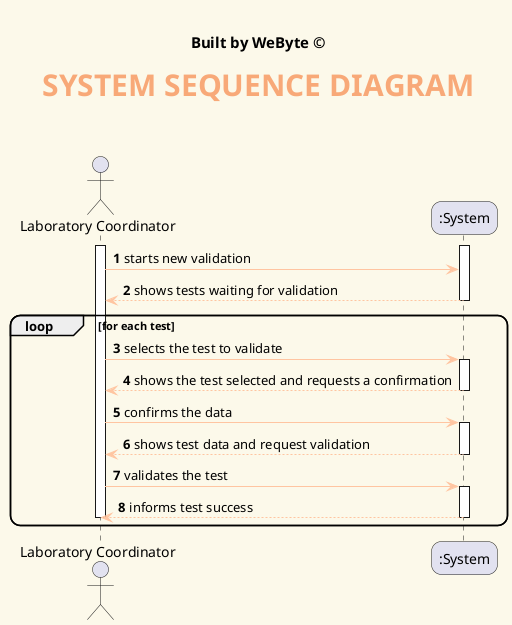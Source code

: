 @startuml
' ======= layout =========
skinparam backgroundColor #fcf9ea
skinparam titleBorderRoundCorner 15
skinparam titleFontSize 30
skinparam classAttributeIconSize 0
skinparam titleFontName Arial Black
skinparam titleFontColor #f8a978
skinparam roundcorner 20
skinparam stereotypeCBackgroundColor ffc5a1
skinparam class {

ArrowColor ffc5a1
BorderColor White
BackgroundColor badfdb
}

' ======= title =========
center header


<font color=Black size=15><b>Built by WeByte ©</font>
endheader
title <b>SYSTEM SEQUENCE DIAGRAM\n
autonumber
'hide footbox
actor "Laboratory Coordinator" as LC

participant ":System" as System

activate LC
activate System
LC -> System : starts new validation
System --> LC : shows tests waiting for validation
deactivate System
loop for each test
LC -> System : selects the test to validate
activate System
System --> LC : shows the test selected and requests a confirmation
deactivate System
LC -> System : confirms the data
activate System
System --> LC : shows test data and request validation
deactivate System
LC -> System : validates the test
activate System
System --> LC : informs test success
deactivate LC
deactivate System
end loop

@enduml

